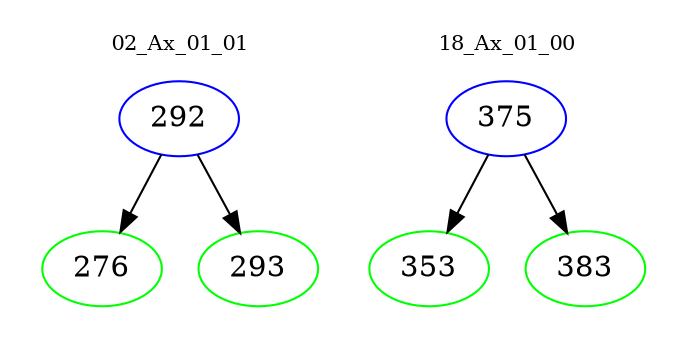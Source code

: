 digraph{
subgraph cluster_0 {
color = white
label = "02_Ax_01_01";
fontsize=10;
T0_292 [label="292", color="blue"]
T0_292 -> T0_276 [color="black"]
T0_276 [label="276", color="green"]
T0_292 -> T0_293 [color="black"]
T0_293 [label="293", color="green"]
}
subgraph cluster_1 {
color = white
label = "18_Ax_01_00";
fontsize=10;
T1_375 [label="375", color="blue"]
T1_375 -> T1_353 [color="black"]
T1_353 [label="353", color="green"]
T1_375 -> T1_383 [color="black"]
T1_383 [label="383", color="green"]
}
}
